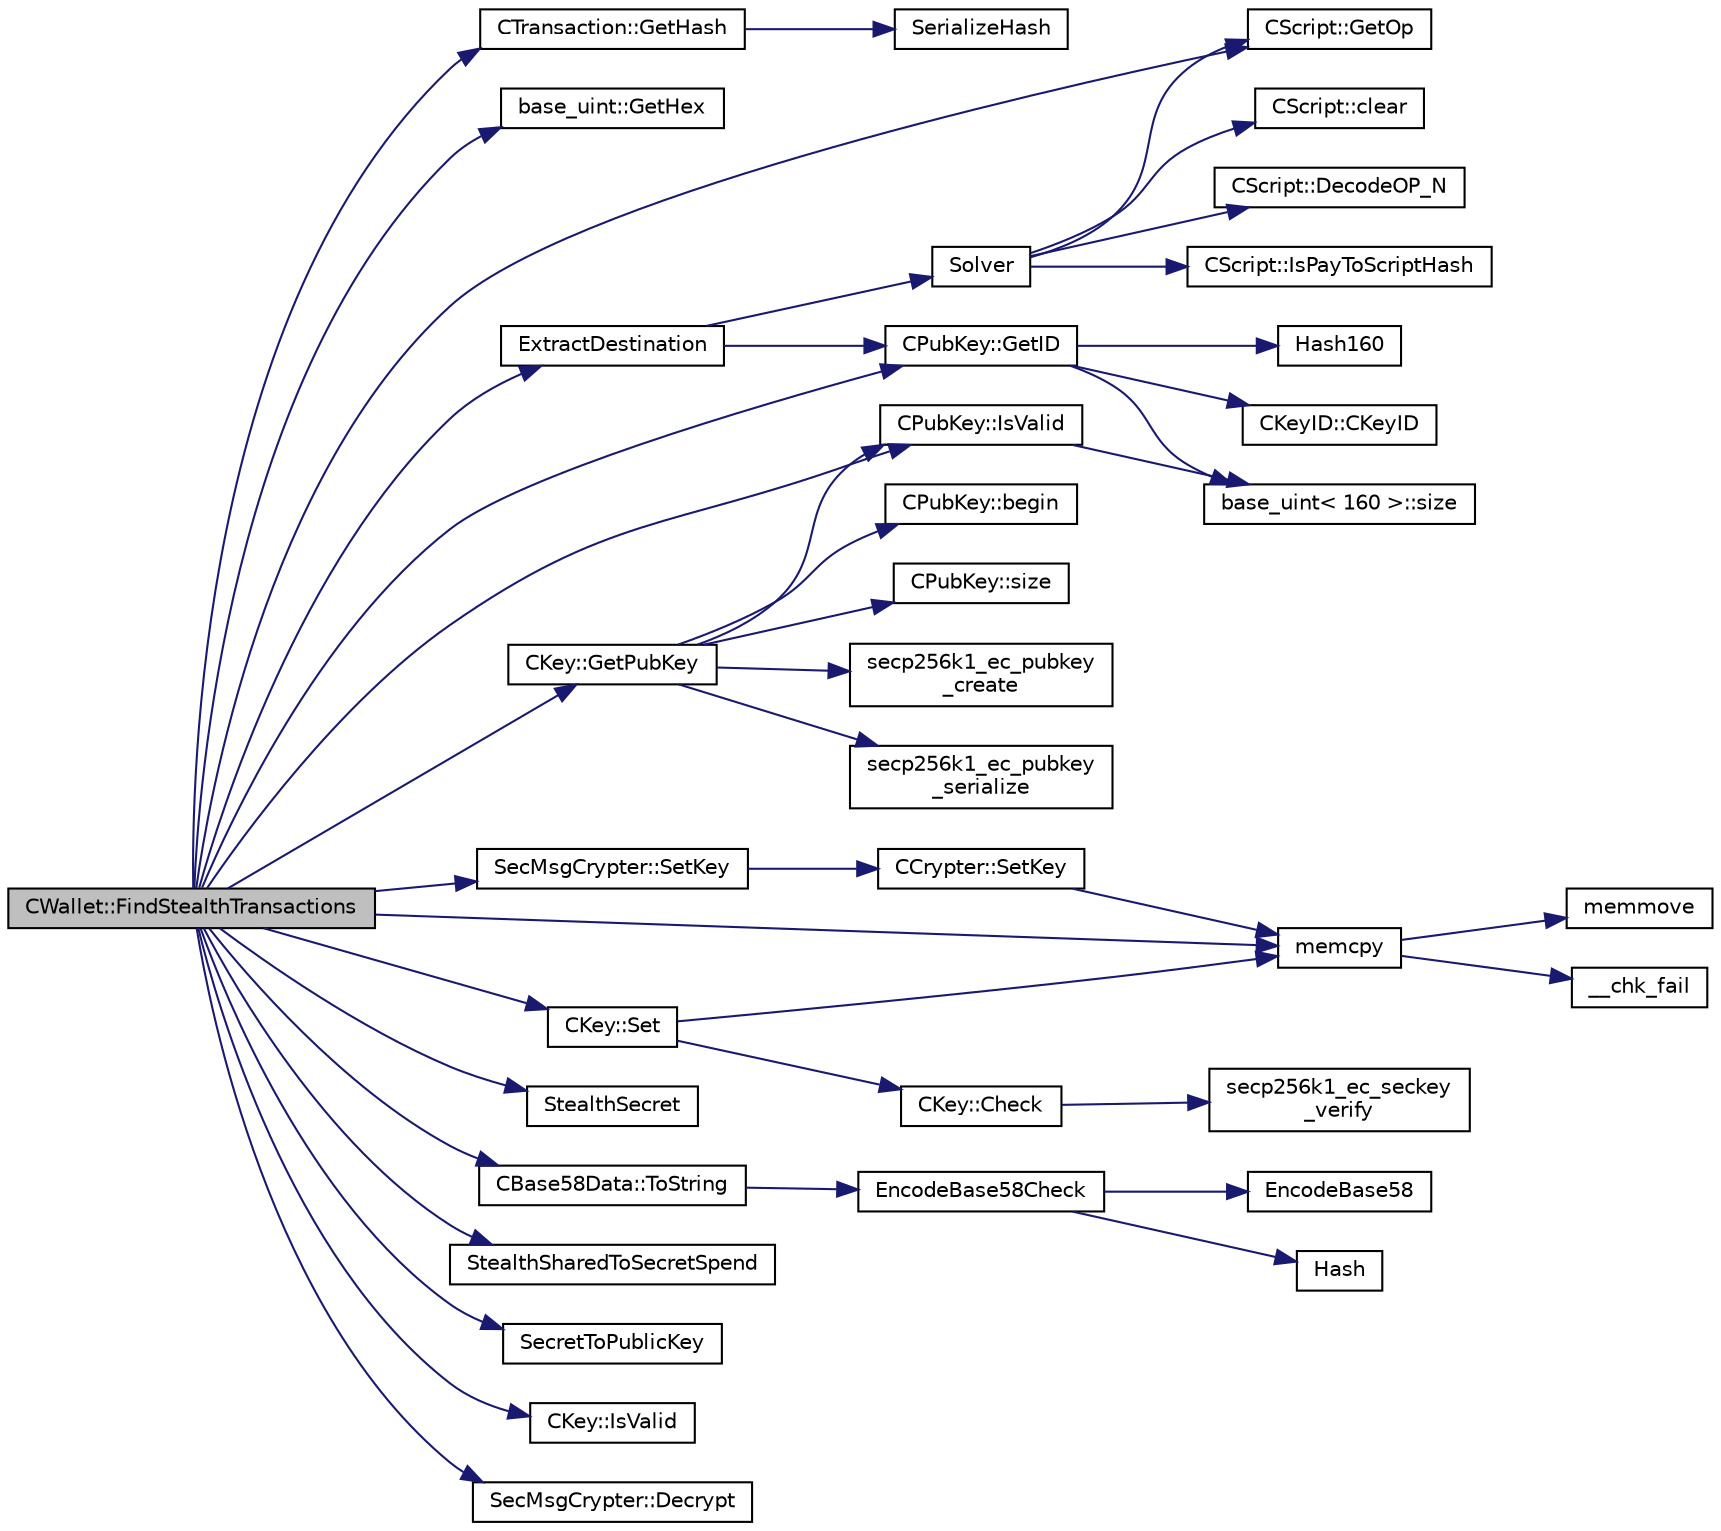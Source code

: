 digraph "CWallet::FindStealthTransactions"
{
  edge [fontname="Helvetica",fontsize="10",labelfontname="Helvetica",labelfontsize="10"];
  node [fontname="Helvetica",fontsize="10",shape=record];
  rankdir="LR";
  Node311 [label="CWallet::FindStealthTransactions",height=0.2,width=0.4,color="black", fillcolor="grey75", style="filled", fontcolor="black"];
  Node311 -> Node312 [color="midnightblue",fontsize="10",style="solid",fontname="Helvetica"];
  Node312 [label="CTransaction::GetHash",height=0.2,width=0.4,color="black", fillcolor="white", style="filled",URL="$df/d43/class_c_transaction.html#a0b46d80e82ca324e82c2ce3fc1492bfa"];
  Node312 -> Node313 [color="midnightblue",fontsize="10",style="solid",fontname="Helvetica"];
  Node313 [label="SerializeHash",height=0.2,width=0.4,color="black", fillcolor="white", style="filled",URL="$db/dfb/hash_8h.html#a6de694e43f17c62025c6883965b65e63"];
  Node311 -> Node314 [color="midnightblue",fontsize="10",style="solid",fontname="Helvetica"];
  Node314 [label="base_uint::GetHex",height=0.2,width=0.4,color="black", fillcolor="white", style="filled",URL="$da/df7/classbase__uint.html#ae5e7b7481de91ebead20eebd5d685441"];
  Node311 -> Node315 [color="midnightblue",fontsize="10",style="solid",fontname="Helvetica"];
  Node315 [label="CScript::GetOp",height=0.2,width=0.4,color="black", fillcolor="white", style="filled",URL="$d9/d4b/class_c_script.html#a94635ed93d8d244ec3acfa83f9ecfe5f"];
  Node311 -> Node316 [color="midnightblue",fontsize="10",style="solid",fontname="Helvetica"];
  Node316 [label="ExtractDestination",height=0.2,width=0.4,color="black", fillcolor="white", style="filled",URL="$dd/d0f/script_8cpp.html#a951f7e601746ae076afdf3169ecca2fc"];
  Node316 -> Node317 [color="midnightblue",fontsize="10",style="solid",fontname="Helvetica"];
  Node317 [label="Solver",height=0.2,width=0.4,color="black", fillcolor="white", style="filled",URL="$dd/d0f/script_8cpp.html#a6ee6be50bff44464e905680c6fcee6dc"];
  Node317 -> Node318 [color="midnightblue",fontsize="10",style="solid",fontname="Helvetica"];
  Node318 [label="CScript::IsPayToScriptHash",height=0.2,width=0.4,color="black", fillcolor="white", style="filled",URL="$d9/d4b/class_c_script.html#a0c3729c606d318923dc06f95d85a0971"];
  Node317 -> Node319 [color="midnightblue",fontsize="10",style="solid",fontname="Helvetica"];
  Node319 [label="CScript::clear",height=0.2,width=0.4,color="black", fillcolor="white", style="filled",URL="$d9/d4b/class_c_script.html#a7b2baf842621f07c4939408acf63377c"];
  Node317 -> Node315 [color="midnightblue",fontsize="10",style="solid",fontname="Helvetica"];
  Node317 -> Node320 [color="midnightblue",fontsize="10",style="solid",fontname="Helvetica"];
  Node320 [label="CScript::DecodeOP_N",height=0.2,width=0.4,color="black", fillcolor="white", style="filled",URL="$d9/d4b/class_c_script.html#a7f975fca06b3e9a17da8ba23c7647e2e"];
  Node316 -> Node321 [color="midnightblue",fontsize="10",style="solid",fontname="Helvetica"];
  Node321 [label="CPubKey::GetID",height=0.2,width=0.4,color="black", fillcolor="white", style="filled",URL="$da/d4e/class_c_pub_key.html#a2675f7e6f72eff68e7a5227289feb021"];
  Node321 -> Node322 [color="midnightblue",fontsize="10",style="solid",fontname="Helvetica"];
  Node322 [label="CKeyID::CKeyID",height=0.2,width=0.4,color="black", fillcolor="white", style="filled",URL="$dd/d88/class_c_key_i_d.html#a01dbd3c37820a2ffe89d106c6a7cf53d"];
  Node321 -> Node323 [color="midnightblue",fontsize="10",style="solid",fontname="Helvetica"];
  Node323 [label="Hash160",height=0.2,width=0.4,color="black", fillcolor="white", style="filled",URL="$db/dfb/hash_8h.html#a4490f70ddae16e9e48460a0416a48a6b"];
  Node321 -> Node324 [color="midnightblue",fontsize="10",style="solid",fontname="Helvetica"];
  Node324 [label="base_uint\< 160 \>::size",height=0.2,width=0.4,color="black", fillcolor="white", style="filled",URL="$da/df7/classbase__uint.html#a1f49b034e686269601ea89b0319b8004"];
  Node311 -> Node325 [color="midnightblue",fontsize="10",style="solid",fontname="Helvetica"];
  Node325 [label="memcpy",height=0.2,width=0.4,color="black", fillcolor="white", style="filled",URL="$d5/d9f/glibc__compat_8cpp.html#a0f46826ab0466591e136db24394923cf"];
  Node325 -> Node326 [color="midnightblue",fontsize="10",style="solid",fontname="Helvetica"];
  Node326 [label="memmove",height=0.2,width=0.4,color="black", fillcolor="white", style="filled",URL="$d5/d9f/glibc__compat_8cpp.html#a9778d49e9029dd75bc53ecbbf9f5e9a1"];
  Node325 -> Node327 [color="midnightblue",fontsize="10",style="solid",fontname="Helvetica"];
  Node327 [label="__chk_fail",height=0.2,width=0.4,color="black", fillcolor="white", style="filled",URL="$d5/d9f/glibc__compat_8cpp.html#a424ac71631da5ada2976630ff67051d1"];
  Node311 -> Node328 [color="midnightblue",fontsize="10",style="solid",fontname="Helvetica"];
  Node328 [label="StealthSecret",height=0.2,width=0.4,color="black", fillcolor="white", style="filled",URL="$db/d2d/stealth_8cpp.html#a855232bf5220ad0159c57e75887a60db"];
  Node311 -> Node329 [color="midnightblue",fontsize="10",style="solid",fontname="Helvetica"];
  Node329 [label="CPubKey::IsValid",height=0.2,width=0.4,color="black", fillcolor="white", style="filled",URL="$da/d4e/class_c_pub_key.html#a4fa94293cf8577fd039b9a133f6c7f30"];
  Node329 -> Node324 [color="midnightblue",fontsize="10",style="solid",fontname="Helvetica"];
  Node311 -> Node321 [color="midnightblue",fontsize="10",style="solid",fontname="Helvetica"];
  Node311 -> Node330 [color="midnightblue",fontsize="10",style="solid",fontname="Helvetica"];
  Node330 [label="CBase58Data::ToString",height=0.2,width=0.4,color="black", fillcolor="white", style="filled",URL="$d2/d08/class_c_base58_data.html#a7dc91af403ca02694b3247b15604e220"];
  Node330 -> Node331 [color="midnightblue",fontsize="10",style="solid",fontname="Helvetica"];
  Node331 [label="EncodeBase58Check",height=0.2,width=0.4,color="black", fillcolor="white", style="filled",URL="$db/d9c/base58_8cpp.html#ace9a5807ee51604f33044339f073ec76",tooltip="Encode a byte vector into a base58-encoded string, including checksum. "];
  Node331 -> Node332 [color="midnightblue",fontsize="10",style="solid",fontname="Helvetica"];
  Node332 [label="Hash",height=0.2,width=0.4,color="black", fillcolor="white", style="filled",URL="$db/dfb/hash_8h.html#ab3f6c437460137530d86e09c2c102e99"];
  Node331 -> Node333 [color="midnightblue",fontsize="10",style="solid",fontname="Helvetica"];
  Node333 [label="EncodeBase58",height=0.2,width=0.4,color="black", fillcolor="white", style="filled",URL="$db/d9c/base58_8cpp.html#a8d6f0e9d5df175b4966dcede31dc90ad",tooltip="Encode a byte sequence as a base58-encoded string. "];
  Node311 -> Node334 [color="midnightblue",fontsize="10",style="solid",fontname="Helvetica"];
  Node334 [label="StealthSharedToSecretSpend",height=0.2,width=0.4,color="black", fillcolor="white", style="filled",URL="$db/d2d/stealth_8cpp.html#a2ac1f28c3a2a9e8e9fd67fb6bbbd5325"];
  Node311 -> Node335 [color="midnightblue",fontsize="10",style="solid",fontname="Helvetica"];
  Node335 [label="SecretToPublicKey",height=0.2,width=0.4,color="black", fillcolor="white", style="filled",URL="$db/d2d/stealth_8cpp.html#a002000940ba18203d651e6d83164c0e7"];
  Node311 -> Node336 [color="midnightblue",fontsize="10",style="solid",fontname="Helvetica"];
  Node336 [label="CKey::Set",height=0.2,width=0.4,color="black", fillcolor="white", style="filled",URL="$d2/d63/class_c_key.html#aaa13d5f08456bba094210c5eeabf64c8"];
  Node336 -> Node337 [color="midnightblue",fontsize="10",style="solid",fontname="Helvetica"];
  Node337 [label="CKey::Check",height=0.2,width=0.4,color="black", fillcolor="white", style="filled",URL="$d2/d63/class_c_key.html#acec869bc75fa8f4d619ab025d367a97c"];
  Node337 -> Node338 [color="midnightblue",fontsize="10",style="solid",fontname="Helvetica"];
  Node338 [label="secp256k1_ec_seckey\l_verify",height=0.2,width=0.4,color="black", fillcolor="white", style="filled",URL="$d7/dd3/secp256k1_8h.html#a366f922fc0c787351e82ff8e3a95f652",tooltip="Verify an ECDSA secret key. "];
  Node336 -> Node325 [color="midnightblue",fontsize="10",style="solid",fontname="Helvetica"];
  Node311 -> Node339 [color="midnightblue",fontsize="10",style="solid",fontname="Helvetica"];
  Node339 [label="CKey::GetPubKey",height=0.2,width=0.4,color="black", fillcolor="white", style="filled",URL="$d2/d63/class_c_key.html#aa1085c59603a62db6ec776300f250337"];
  Node339 -> Node340 [color="midnightblue",fontsize="10",style="solid",fontname="Helvetica"];
  Node340 [label="secp256k1_ec_pubkey\l_create",height=0.2,width=0.4,color="black", fillcolor="white", style="filled",URL="$d7/dd3/secp256k1_8h.html#a7438071aa8a6dc4697abe4f4659f2161",tooltip="Compute the public key for a secret key. "];
  Node339 -> Node341 [color="midnightblue",fontsize="10",style="solid",fontname="Helvetica"];
  Node341 [label="secp256k1_ec_pubkey\l_serialize",height=0.2,width=0.4,color="black", fillcolor="white", style="filled",URL="$d7/dd3/secp256k1_8h.html#a34977bf00322e510e881160c421836d7",tooltip="Serialize a pubkey object into a serialized byte sequence. "];
  Node339 -> Node342 [color="midnightblue",fontsize="10",style="solid",fontname="Helvetica"];
  Node342 [label="CPubKey::begin",height=0.2,width=0.4,color="black", fillcolor="white", style="filled",URL="$da/d4e/class_c_pub_key.html#a859ab9909d68092d6d4fc739237ab358"];
  Node339 -> Node343 [color="midnightblue",fontsize="10",style="solid",fontname="Helvetica"];
  Node343 [label="CPubKey::size",height=0.2,width=0.4,color="black", fillcolor="white", style="filled",URL="$da/d4e/class_c_pub_key.html#a6bb28fcf0a5f799c69f5b7269363b309"];
  Node339 -> Node329 [color="midnightblue",fontsize="10",style="solid",fontname="Helvetica"];
  Node311 -> Node344 [color="midnightblue",fontsize="10",style="solid",fontname="Helvetica"];
  Node344 [label="CKey::IsValid",height=0.2,width=0.4,color="black", fillcolor="white", style="filled",URL="$d2/d63/class_c_key.html#a56e06c48d504a1a65e244e5fc35cdecc"];
  Node311 -> Node345 [color="midnightblue",fontsize="10",style="solid",fontname="Helvetica"];
  Node345 [label="SecMsgCrypter::SetKey",height=0.2,width=0.4,color="black", fillcolor="white", style="filled",URL="$dc/dd6/class_sec_msg_crypter.html#a16056670b845c1e9fc28232feee9efd5"];
  Node345 -> Node346 [color="midnightblue",fontsize="10",style="solid",fontname="Helvetica"];
  Node346 [label="CCrypter::SetKey",height=0.2,width=0.4,color="black", fillcolor="white", style="filled",URL="$d7/d89/class_c_crypter.html#a0d948dd4796e2420e1dd9c1ddbf7974e"];
  Node346 -> Node325 [color="midnightblue",fontsize="10",style="solid",fontname="Helvetica"];
  Node311 -> Node347 [color="midnightblue",fontsize="10",style="solid",fontname="Helvetica"];
  Node347 [label="SecMsgCrypter::Decrypt",height=0.2,width=0.4,color="black", fillcolor="white", style="filled",URL="$dc/dd6/class_sec_msg_crypter.html#a7ede11e62c67b4c1b205f2ddc9402ddb"];
}
